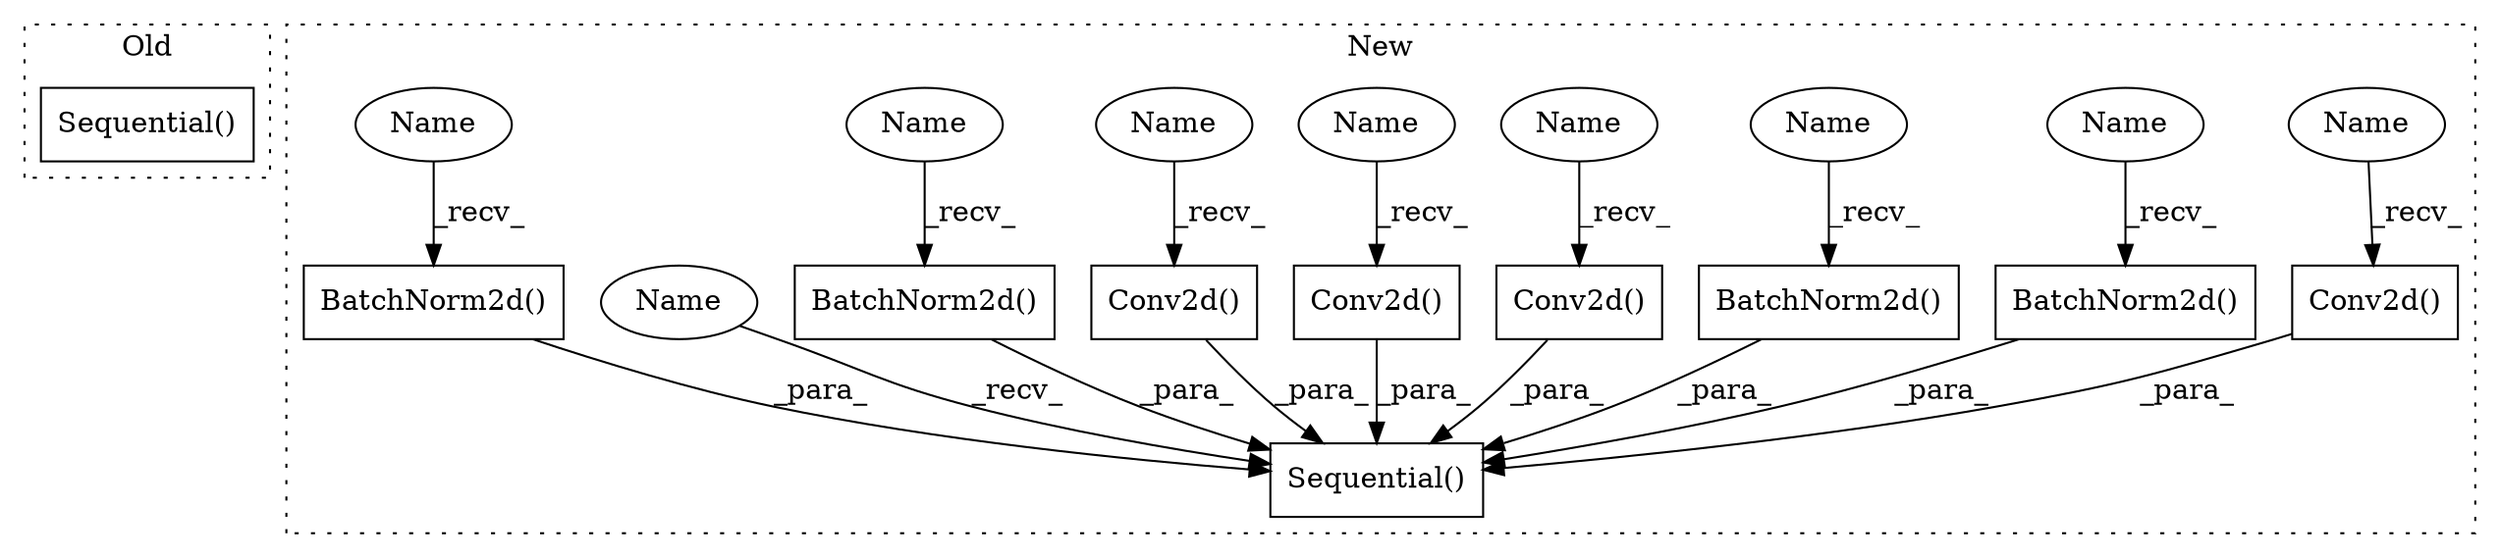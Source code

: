 digraph G {
subgraph cluster0 {
1 [label="Sequential()" a="75" s="6962,6977" l="14,6" shape="box"];
label = "Old";
style="dotted";
}
subgraph cluster1 {
2 [label="BatchNorm2d()" a="75" s="1650,1668" l="15,1" shape="box"];
3 [label="Conv2d()" a="75" s="2307,2325" l="10,49" shape="box"];
4 [label="BatchNorm2d()" a="75" s="2757,2775" l="15,1" shape="box"];
5 [label="Conv2d()" a="75" s="2676,2694" l="10,49" shape="box"];
6 [label="Sequential()" a="75" s="1019,2836" l="47,10" shape="box"];
7 [label="Conv2d()" a="75" s="2133,2151" l="10,49" shape="box"];
8 [label="BatchNorm2d()" a="75" s="1845,1863" l="15,1" shape="box"];
9 [label="Conv2d()" a="75" s="1066,1081" l="10,49" shape="box"];
10 [label="BatchNorm2d()" a="75" s="2583,2601" l="15,1" shape="box"];
11 [label="Name" a="87" s="2133" l="2" shape="ellipse"];
12 [label="Name" a="87" s="2757" l="2" shape="ellipse"];
13 [label="Name" a="87" s="1650" l="2" shape="ellipse"];
14 [label="Name" a="87" s="1066" l="2" shape="ellipse"];
15 [label="Name" a="87" s="2307" l="2" shape="ellipse"];
16 [label="Name" a="87" s="2676" l="2" shape="ellipse"];
17 [label="Name" a="87" s="2583" l="2" shape="ellipse"];
18 [label="Name" a="87" s="1019" l="2" shape="ellipse"];
19 [label="Name" a="87" s="1845" l="2" shape="ellipse"];
label = "New";
style="dotted";
}
2 -> 6 [label="_para_"];
3 -> 6 [label="_para_"];
4 -> 6 [label="_para_"];
5 -> 6 [label="_para_"];
7 -> 6 [label="_para_"];
8 -> 6 [label="_para_"];
9 -> 6 [label="_para_"];
10 -> 6 [label="_para_"];
11 -> 7 [label="_recv_"];
12 -> 4 [label="_recv_"];
13 -> 2 [label="_recv_"];
14 -> 9 [label="_recv_"];
15 -> 3 [label="_recv_"];
16 -> 5 [label="_recv_"];
17 -> 10 [label="_recv_"];
18 -> 6 [label="_recv_"];
19 -> 8 [label="_recv_"];
}